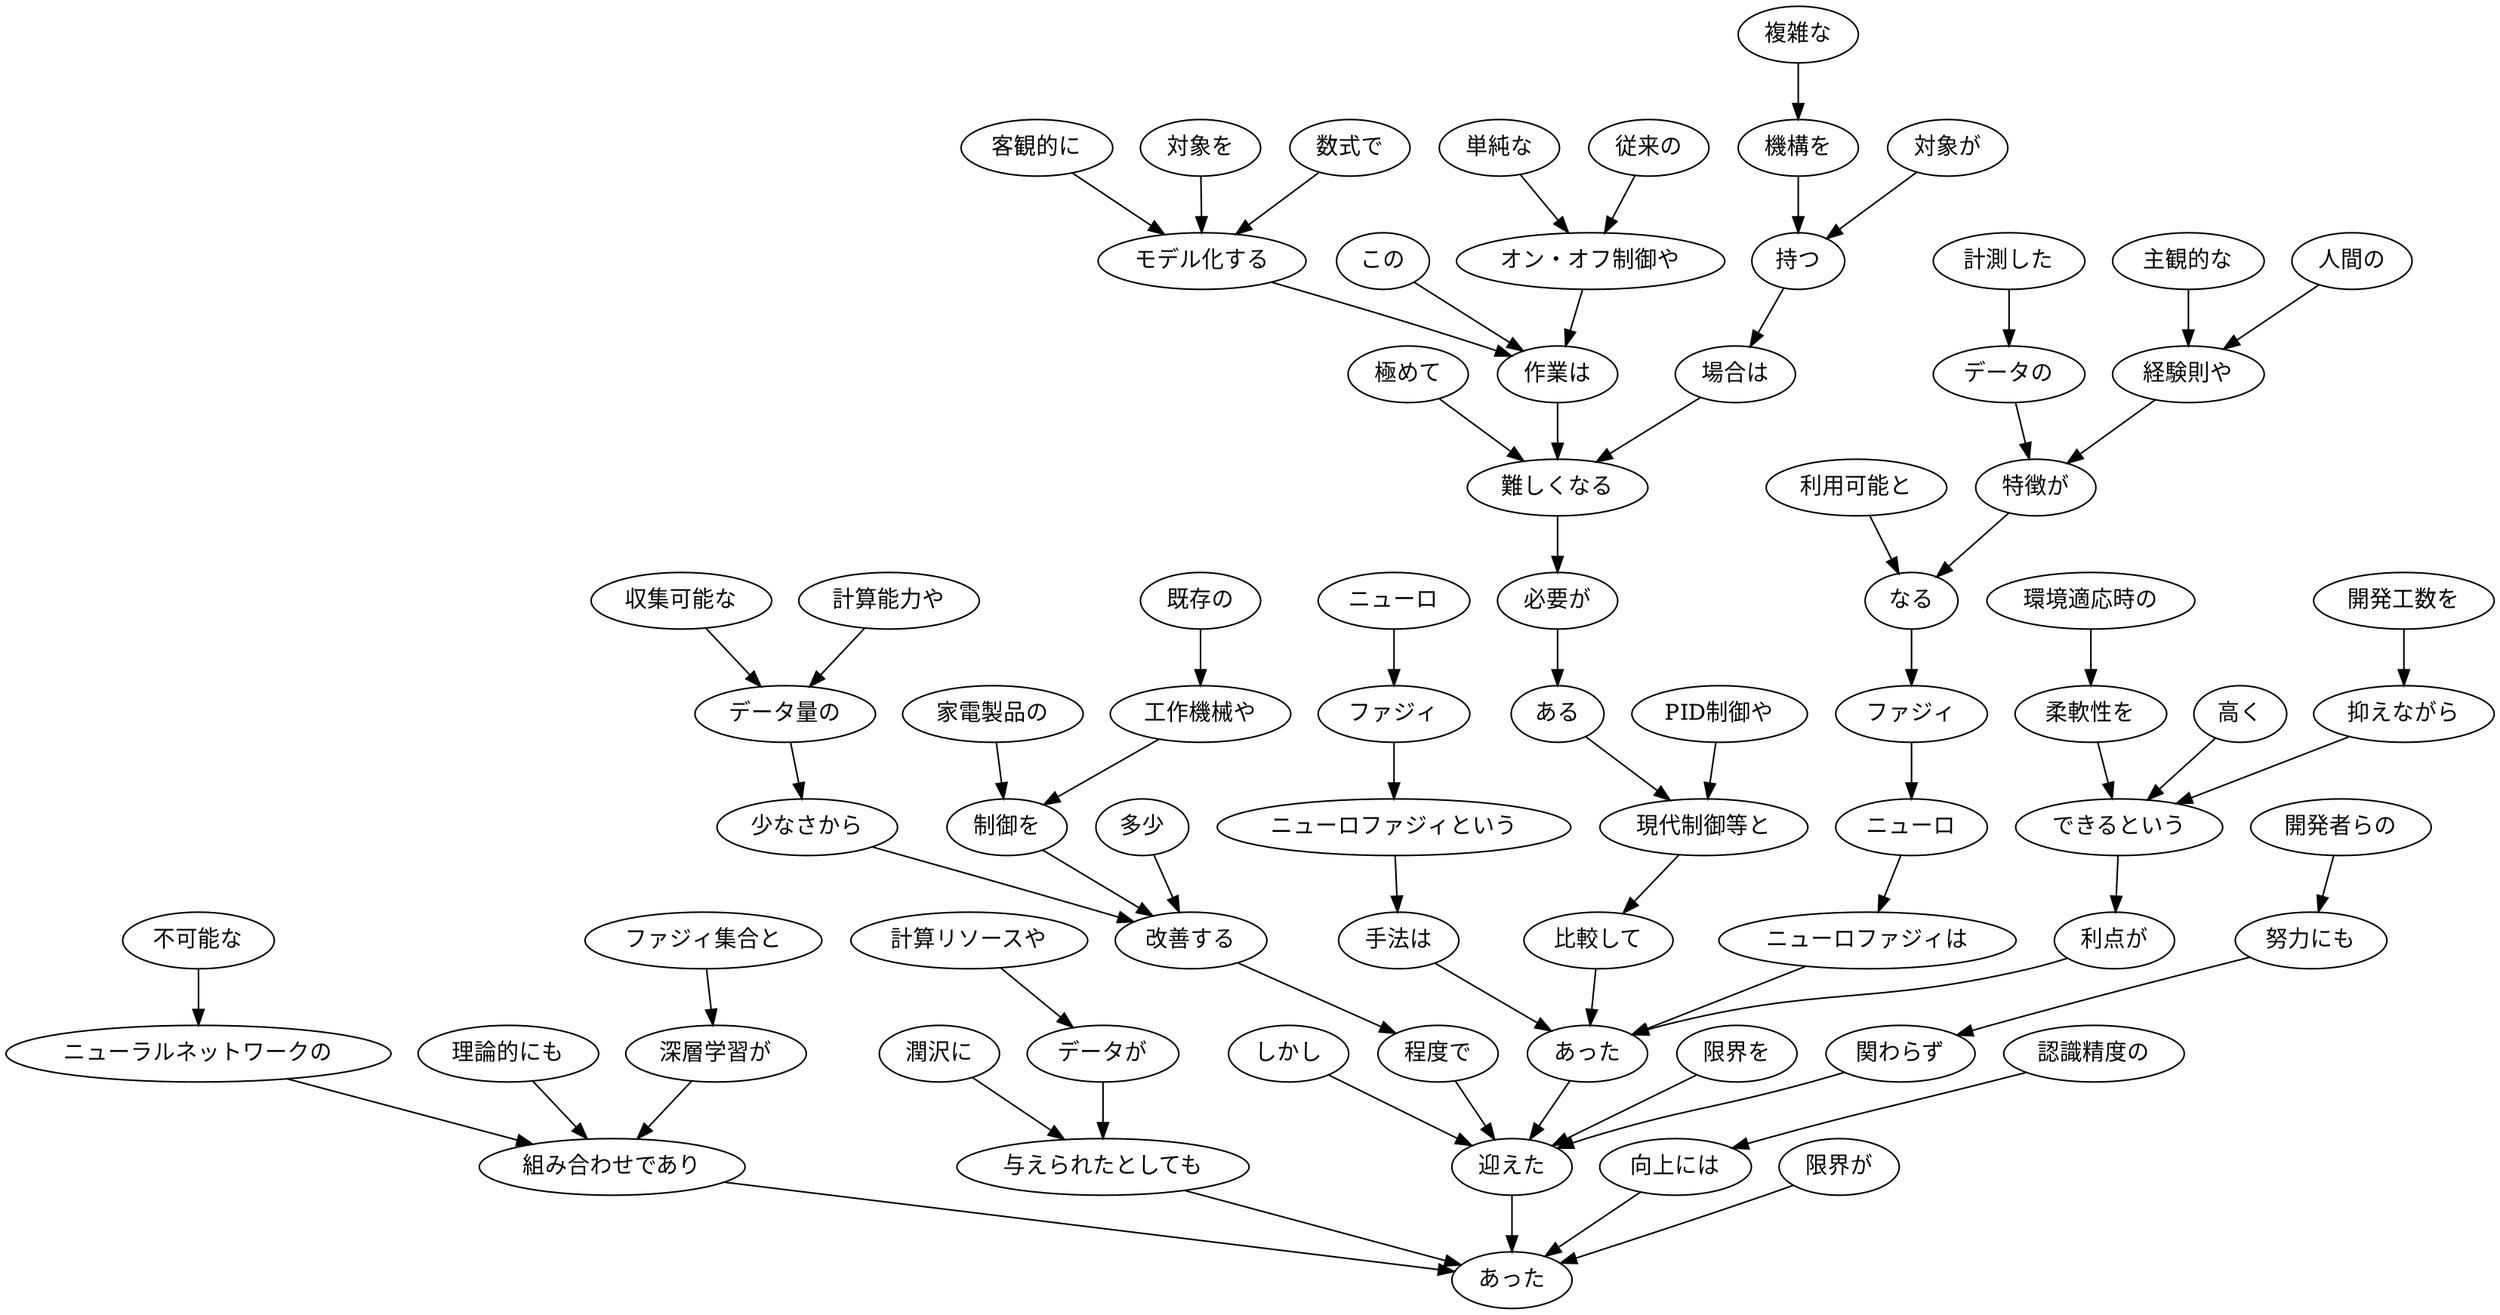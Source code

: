 // ans44
digraph {
	0 [label="ニューロ"]
	1 [label="ファジィ"]
	0 -> 1
	1 [label="ファジィ"]
	2 [label="ニューロファジィという"]
	1 -> 2
	2 [label="ニューロファジィという"]
	3 [label="手法は"]
	2 -> 3
	3 [label="手法は"]
	43 [label="あった"]
	3 -> 43
	4 [label="従来の"]
	6 [label="オン・オフ制御や"]
	4 -> 6
	5 [label="単純な"]
	6 [label="オン・オフ制御や"]
	5 -> 6
	6 [label="オン・オフ制御や"]
	12 [label="作業は"]
	6 -> 12
	7 [label="対象を"]
	10 [label="モデル化する"]
	7 -> 10
	8 [label="数式で"]
	10 [label="モデル化する"]
	8 -> 10
	9 [label="客観的に"]
	10 [label="モデル化する"]
	9 -> 10
	10 [label="モデル化する"]
	12 [label="作業は"]
	10 -> 12
	11 [label="この"]
	12 [label="作業は"]
	11 -> 12
	12 [label="作業は"]
	19 [label="難しくなる"]
	12 -> 19
	13 [label="対象が"]
	16 [label="持つ"]
	13 -> 16
	14 [label="複雑な"]
	15 [label="機構を"]
	14 -> 15
	15 [label="機構を"]
	16 [label="持つ"]
	15 -> 16
	16 [label="持つ"]
	17 [label="場合は"]
	16 -> 17
	17 [label="場合は"]
	19 [label="難しくなる"]
	17 -> 19
	18 [label="極めて"]
	19 [label="難しくなる"]
	18 -> 19
	19 [label="難しくなる"]
	20 [label="必要が"]
	19 -> 20
	20 [label="必要が"]
	21 [label="ある"]
	20 -> 21
	21 [label="ある"]
	23 [label="現代制御等と"]
	21 -> 23
	22 [label="PID制御や"]
	23 [label="現代制御等と"]
	22 -> 23
	23 [label="現代制御等と"]
	24 [label="比較して"]
	23 -> 24
	24 [label="比較して"]
	43 [label="あった"]
	24 -> 43
	25 [label="人間の"]
	27 [label="経験則や"]
	25 -> 27
	26 [label="主観的な"]
	27 [label="経験則や"]
	26 -> 27
	27 [label="経験則や"]
	30 [label="特徴が"]
	27 -> 30
	28 [label="計測した"]
	29 [label="データの"]
	28 -> 29
	29 [label="データの"]
	30 [label="特徴が"]
	29 -> 30
	30 [label="特徴が"]
	32 [label="なる"]
	30 -> 32
	31 [label="利用可能と"]
	32 [label="なる"]
	31 -> 32
	32 [label="なる"]
	33 [label="ファジィ"]
	32 -> 33
	33 [label="ファジィ"]
	34 [label="ニューロ"]
	33 -> 34
	34 [label="ニューロ"]
	35 [label="ニューロファジィは"]
	34 -> 35
	35 [label="ニューロファジィは"]
	43 [label="あった"]
	35 -> 43
	36 [label="開発工数を"]
	37 [label="抑えながら"]
	36 -> 37
	37 [label="抑えながら"]
	41 [label="できるという"]
	37 -> 41
	38 [label="環境適応時の"]
	39 [label="柔軟性を"]
	38 -> 39
	39 [label="柔軟性を"]
	41 [label="できるという"]
	39 -> 41
	40 [label="高く"]
	41 [label="できるという"]
	40 -> 41
	41 [label="できるという"]
	42 [label="利点が"]
	41 -> 42
	42 [label="利点が"]
	43 [label="あった"]
	42 -> 43
	43 [label="あった"]
	60 [label="迎えた"]
	43 -> 60
	44 [label="しかし"]
	60 [label="迎えた"]
	44 -> 60
	45 [label="開発者らの"]
	46 [label="努力にも"]
	45 -> 46
	46 [label="努力にも"]
	47 [label="関わらず"]
	46 -> 47
	47 [label="関わらず"]
	60 [label="迎えた"]
	47 -> 60
	48 [label="計算能力や"]
	50 [label="データ量の"]
	48 -> 50
	49 [label="収集可能な"]
	50 [label="データ量の"]
	49 -> 50
	50 [label="データ量の"]
	51 [label="少なさから"]
	50 -> 51
	51 [label="少なさから"]
	57 [label="改善する"]
	51 -> 57
	52 [label="既存の"]
	53 [label="工作機械や"]
	52 -> 53
	53 [label="工作機械や"]
	55 [label="制御を"]
	53 -> 55
	54 [label="家電製品の"]
	55 [label="制御を"]
	54 -> 55
	55 [label="制御を"]
	57 [label="改善する"]
	55 -> 57
	56 [label="多少"]
	57 [label="改善する"]
	56 -> 57
	57 [label="改善する"]
	58 [label="程度で"]
	57 -> 58
	58 [label="程度で"]
	60 [label="迎えた"]
	58 -> 60
	59 [label="限界を"]
	60 [label="迎えた"]
	59 -> 60
	60 [label="迎えた"]
	74 [label="あった"]
	60 -> 74
	61 [label="理論的にも"]
	66 [label="組み合わせであり"]
	61 -> 66
	62 [label="ファジィ集合と"]
	63 [label="深層学習が"]
	62 -> 63
	63 [label="深層学習が"]
	66 [label="組み合わせであり"]
	63 -> 66
	64 [label="不可能な"]
	65 [label="ニューラルネットワークの"]
	64 -> 65
	65 [label="ニューラルネットワークの"]
	66 [label="組み合わせであり"]
	65 -> 66
	66 [label="組み合わせであり"]
	74 [label="あった"]
	66 -> 74
	67 [label="計算リソースや"]
	68 [label="データが"]
	67 -> 68
	68 [label="データが"]
	70 [label="与えられたとしても"]
	68 -> 70
	69 [label="潤沢に"]
	70 [label="与えられたとしても"]
	69 -> 70
	70 [label="与えられたとしても"]
	74 [label="あった"]
	70 -> 74
	71 [label="認識精度の"]
	72 [label="向上には"]
	71 -> 72
	72 [label="向上には"]
	74 [label="あった"]
	72 -> 74
	73 [label="限界が"]
	74 [label="あった"]
	73 -> 74
}

